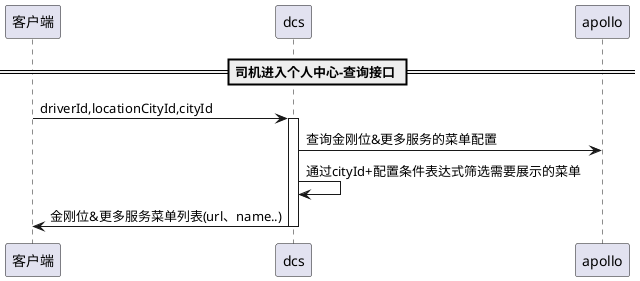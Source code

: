 @startuml
'== 司机启动app-查询abTest结果 ==
'客户端 -> driver: 司机状态接口(duty.status)
'
'activate driver
'driver -> abTest: 对司机id abTest
'driver -> dcore: 更新司机app版本号
'
'
'driver -> 客户端: abTest结果(orderAbTestResult,0:abTest已下线 1:对照组 2:实验组)
'deactivate driver

== 司机进入个人中心-查询接口 ==
客户端 -> dcs: driverId,locationCityId,cityId

activate dcs
dcs -> apollo: 查询金刚位&更多服务的菜单配置


dcs -> dcs: 通过cityId+配置条件表达式筛选需要展示的菜单


dcs -> 客户端: 金刚位&更多服务菜单列表(url、name..)
deactivate dcs

@enduml